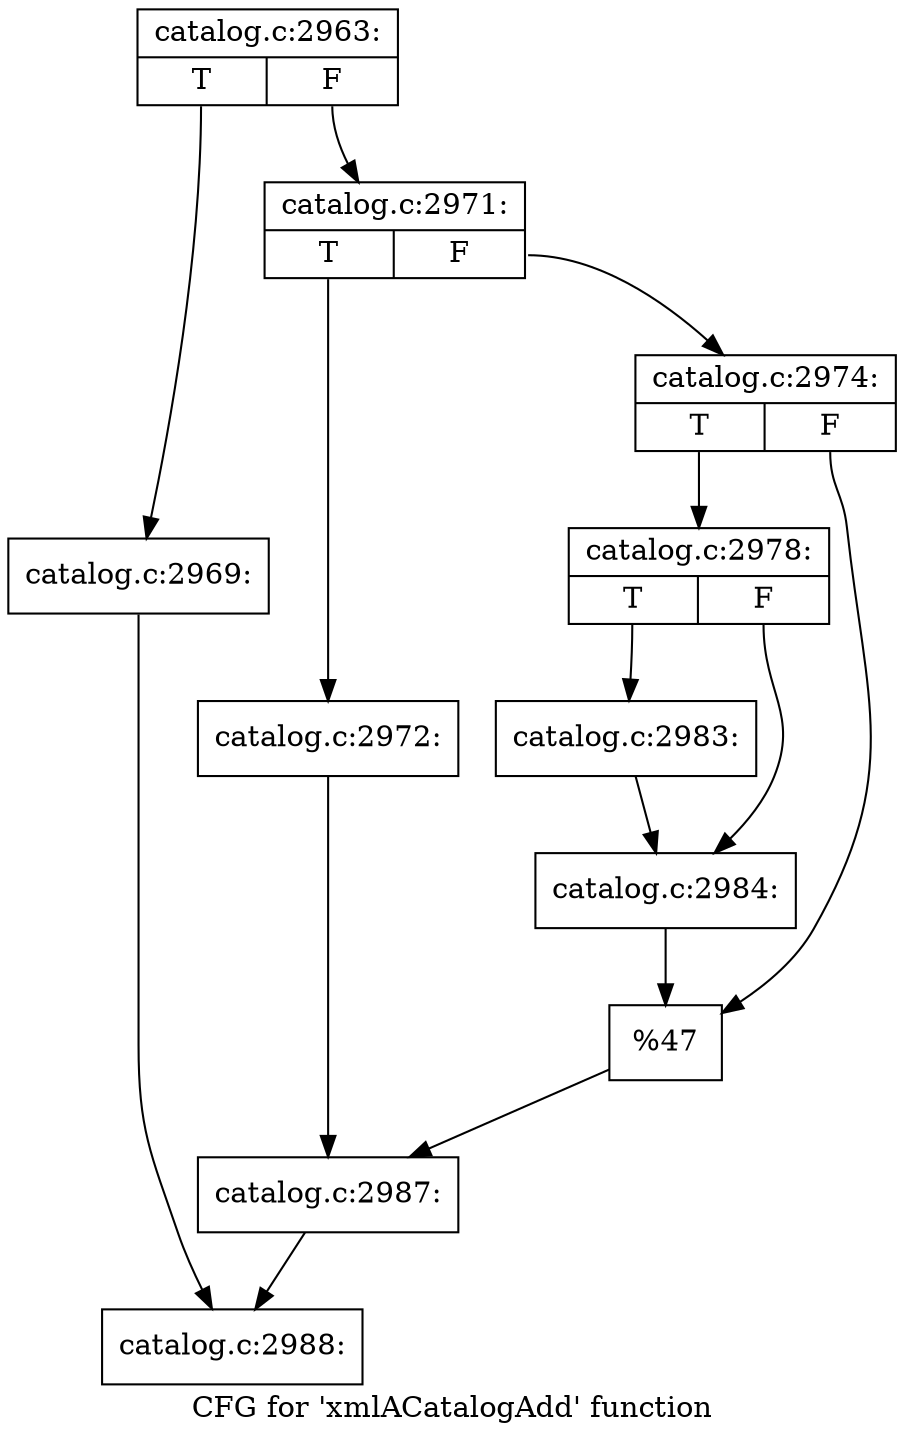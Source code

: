 digraph "CFG for 'xmlACatalogAdd' function" {
	label="CFG for 'xmlACatalogAdd' function";

	Node0x5650cc8a23c0 [shape=record,label="{catalog.c:2963:|{<s0>T|<s1>F}}"];
	Node0x5650cc8a23c0:s0 -> Node0x5650cc8a61b0;
	Node0x5650cc8a23c0:s1 -> Node0x5650cc8a6200;
	Node0x5650cc8a61b0 [shape=record,label="{catalog.c:2969:}"];
	Node0x5650cc8a61b0 -> Node0x5650cc8a4280;
	Node0x5650cc8a6200 [shape=record,label="{catalog.c:2971:|{<s0>T|<s1>F}}"];
	Node0x5650cc8a6200:s0 -> Node0x5650cc8a66c0;
	Node0x5650cc8a6200:s1 -> Node0x5650cc8a6760;
	Node0x5650cc8a66c0 [shape=record,label="{catalog.c:2972:}"];
	Node0x5650cc8a66c0 -> Node0x5650cc8a6710;
	Node0x5650cc8a6760 [shape=record,label="{catalog.c:2974:|{<s0>T|<s1>F}}"];
	Node0x5650cc8a6760:s0 -> Node0x5650cc8a8290;
	Node0x5650cc8a6760:s1 -> Node0x5650cc8a82e0;
	Node0x5650cc8a8290 [shape=record,label="{catalog.c:2978:|{<s0>T|<s1>F}}"];
	Node0x5650cc8a8290:s0 -> Node0x5650cc8a8b90;
	Node0x5650cc8a8290:s1 -> Node0x5650cc8a8be0;
	Node0x5650cc8a8b90 [shape=record,label="{catalog.c:2983:}"];
	Node0x5650cc8a8b90 -> Node0x5650cc8a8be0;
	Node0x5650cc8a8be0 [shape=record,label="{catalog.c:2984:}"];
	Node0x5650cc8a8be0 -> Node0x5650cc8a82e0;
	Node0x5650cc8a82e0 [shape=record,label="{%47}"];
	Node0x5650cc8a82e0 -> Node0x5650cc8a6710;
	Node0x5650cc8a6710 [shape=record,label="{catalog.c:2987:}"];
	Node0x5650cc8a6710 -> Node0x5650cc8a4280;
	Node0x5650cc8a4280 [shape=record,label="{catalog.c:2988:}"];
}
